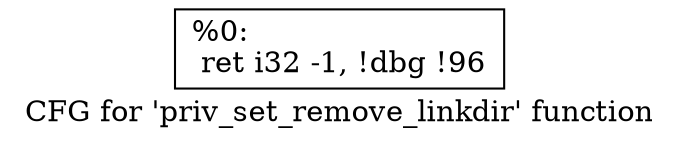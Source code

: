 digraph "CFG for 'priv_set_remove_linkdir' function" {
	label="CFG for 'priv_set_remove_linkdir' function";

	Node0x21ddf50 [shape=record,label="{%0:\l  ret i32 -1, !dbg !96\l}"];
}
